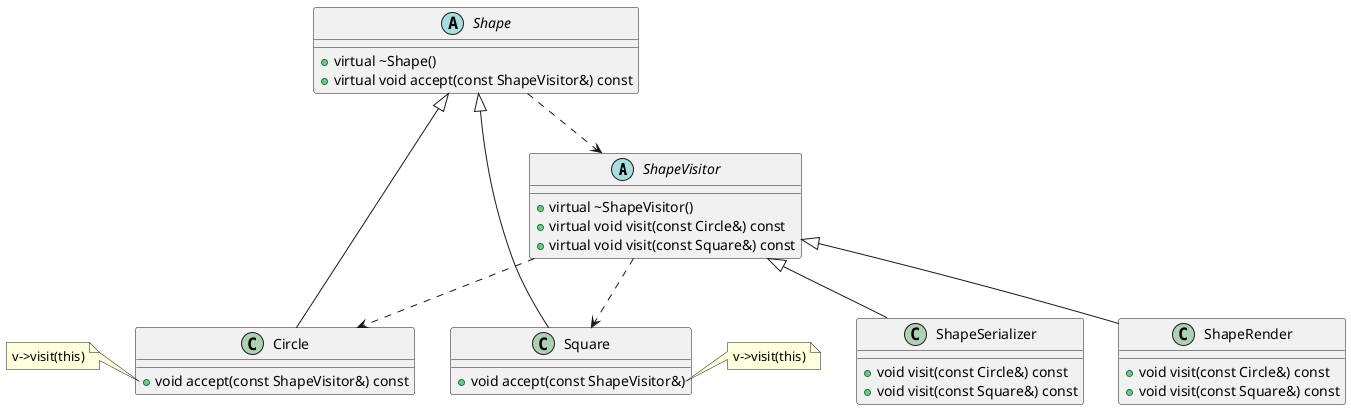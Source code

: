 @startuml

abstract class ShapeVisitor {
  + virtual ~ShapeVisitor()
  + virtual void visit(const Circle&) const
  + virtual void visit(const Square&) const
}

abstract class Shape {
  + virtual ~Shape()
  + virtual void accept(const ShapeVisitor&) const
}

class Circle {
  + void accept(const ShapeVisitor&) const
}

class Square {
  + void accept(const ShapeVisitor&)
}

class ShapeSerializer {
  + void visit(const Circle&) const
  + void visit(const Square&) const
}

class ShapeRender {
  + void visit(const Circle&) const
  + void visit(const Square&) const
}

Shape <|-- Circle
Shape <|-- Square

ShapeVisitor <|-- ShapeSerializer
ShapeVisitor <|-- ShapeRender

Shape ..> ShapeVisitor
ShapeVisitor ..> Circle
ShapeVisitor ..> Square

note left of Circle::accept
    v->visit(this)
end note

note right of Square::accept
    v->visit(this)
end note

@enduml
